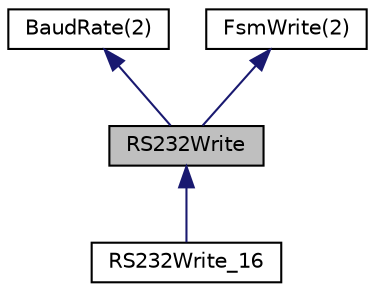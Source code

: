 digraph "RS232Write"
{
  edge [fontname="Helvetica",fontsize="10",labelfontname="Helvetica",labelfontsize="10"];
  node [fontname="Helvetica",fontsize="10",shape=record];
  Node1 [label="RS232Write",height=0.2,width=0.4,color="black", fillcolor="grey75", style="filled", fontcolor="black"];
  Node2 -> Node1 [dir="back",color="midnightblue",fontsize="10",style="solid",fontname="Helvetica"];
  Node2 [label="BaudRate(2)",height=0.2,width=0.4,color="black", fillcolor="white", style="filled",URL="$class_baud_rate.html"];
  Node3 -> Node1 [dir="back",color="midnightblue",fontsize="10",style="solid",fontname="Helvetica"];
  Node3 [label="FsmWrite(2)",height=0.2,width=0.4,color="black", fillcolor="white", style="filled",URL="$class_fsm_write.html"];
  Node1 -> Node4 [dir="back",color="midnightblue",fontsize="10",style="solid",fontname="Helvetica"];
  Node4 [label="RS232Write_16",height=0.2,width=0.4,color="black", fillcolor="white", style="filled",URL="$class_r_s232_write__16.html"];
}
